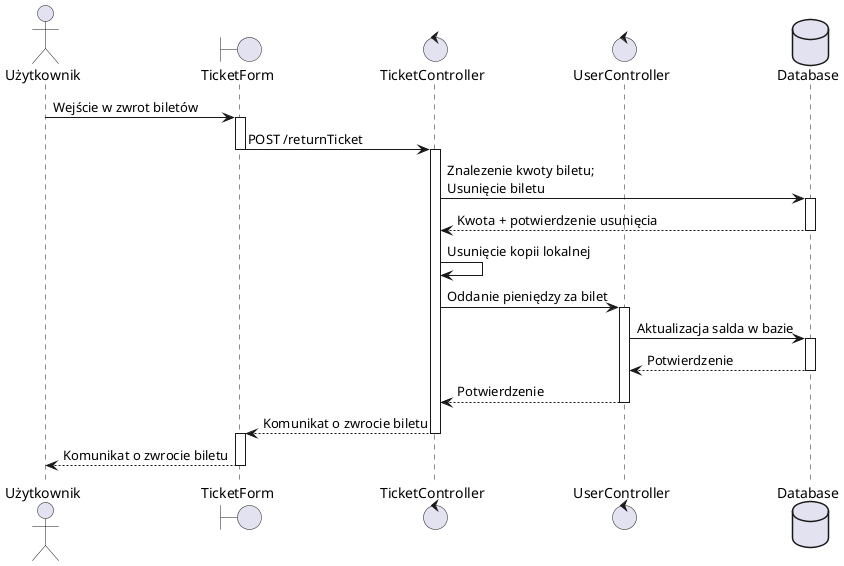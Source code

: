 @startuml
Actor Użytkownik
Boundary TicketForm
Control TicketController
Control UserController
Database Database
Użytkownik -> TicketForm : Wejście w zwrot biletów
Activate TicketForm
TicketForm -> TicketController : POST /returnTicket
Deactivate TicketForm
Activate TicketController
TicketController -> Database : Znalezenie kwoty biletu;\nUsunięcie biletu
Activate Database
Database --> TicketController : Kwota + potwierdzenie usunięcia
Deactivate Database
TicketController -> TicketController : Usunięcie kopii lokalnej
TicketController -> UserController: Oddanie pieniędzy za bilet
Activate UserController
UserController -> Database : Aktualizacja salda w bazie
Activate Database
Database --> UserController : Potwierdzenie
Deactivate Database
UserController --> TicketController : Potwierdzenie
Deactivate UserController
TicketController --> TicketForm : Komunikat o zwrocie biletu
Deactivate TicketController
Activate TicketForm
TicketForm --> Użytkownik: Komunikat o zwrocie biletu
Deactivate TicketForm
@enduml
